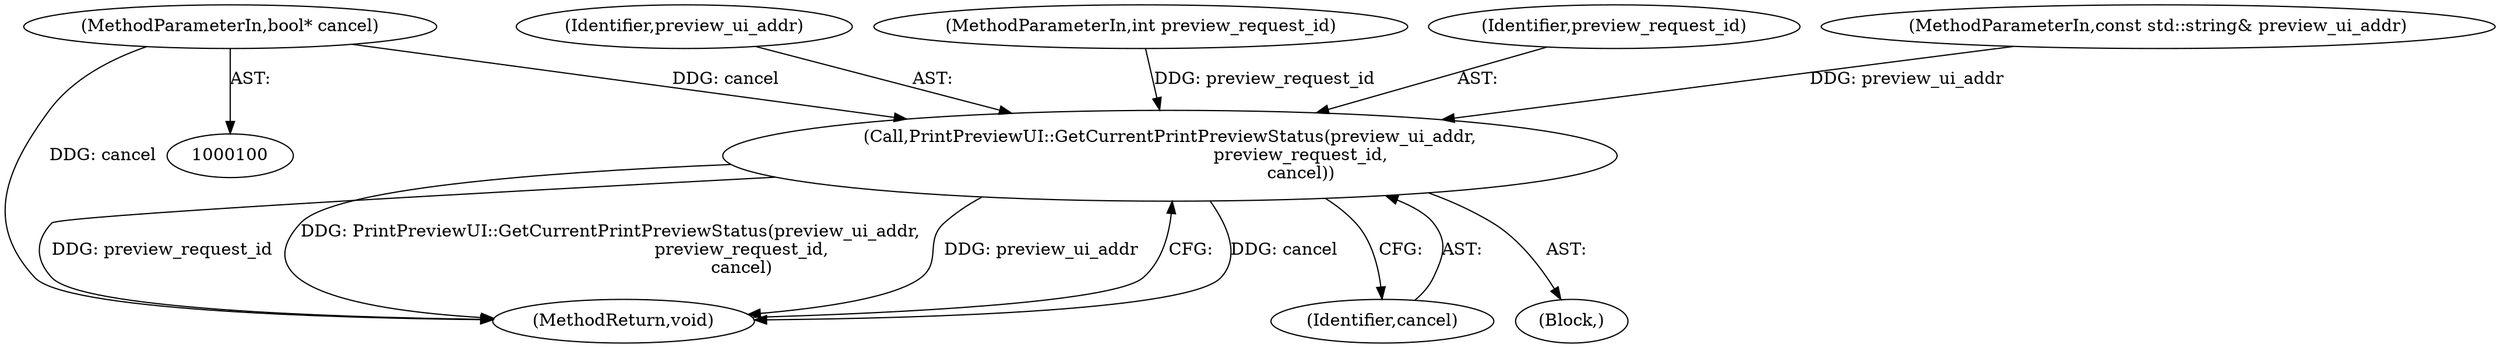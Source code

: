 digraph "1_Chrome_116d0963cadfbf55ef2ec3d13781987c4d80517a_6@pointer" {
"1000103" [label="(MethodParameterIn,bool* cancel)"];
"1000105" [label="(Call,PrintPreviewUI::GetCurrentPrintPreviewStatus(preview_ui_addr,\n                                                preview_request_id,\n                                                cancel))"];
"1000109" [label="(MethodReturn,void)"];
"1000108" [label="(Identifier,cancel)"];
"1000104" [label="(Block,)"];
"1000106" [label="(Identifier,preview_ui_addr)"];
"1000102" [label="(MethodParameterIn,int preview_request_id)"];
"1000103" [label="(MethodParameterIn,bool* cancel)"];
"1000105" [label="(Call,PrintPreviewUI::GetCurrentPrintPreviewStatus(preview_ui_addr,\n                                                preview_request_id,\n                                                cancel))"];
"1000107" [label="(Identifier,preview_request_id)"];
"1000101" [label="(MethodParameterIn,const std::string& preview_ui_addr)"];
"1000103" -> "1000100"  [label="AST: "];
"1000103" -> "1000109"  [label="DDG: cancel"];
"1000103" -> "1000105"  [label="DDG: cancel"];
"1000105" -> "1000104"  [label="AST: "];
"1000105" -> "1000108"  [label="CFG: "];
"1000106" -> "1000105"  [label="AST: "];
"1000107" -> "1000105"  [label="AST: "];
"1000108" -> "1000105"  [label="AST: "];
"1000109" -> "1000105"  [label="CFG: "];
"1000105" -> "1000109"  [label="DDG: cancel"];
"1000105" -> "1000109"  [label="DDG: preview_request_id"];
"1000105" -> "1000109"  [label="DDG: PrintPreviewUI::GetCurrentPrintPreviewStatus(preview_ui_addr,\n                                                preview_request_id,\n                                                cancel)"];
"1000105" -> "1000109"  [label="DDG: preview_ui_addr"];
"1000101" -> "1000105"  [label="DDG: preview_ui_addr"];
"1000102" -> "1000105"  [label="DDG: preview_request_id"];
}
